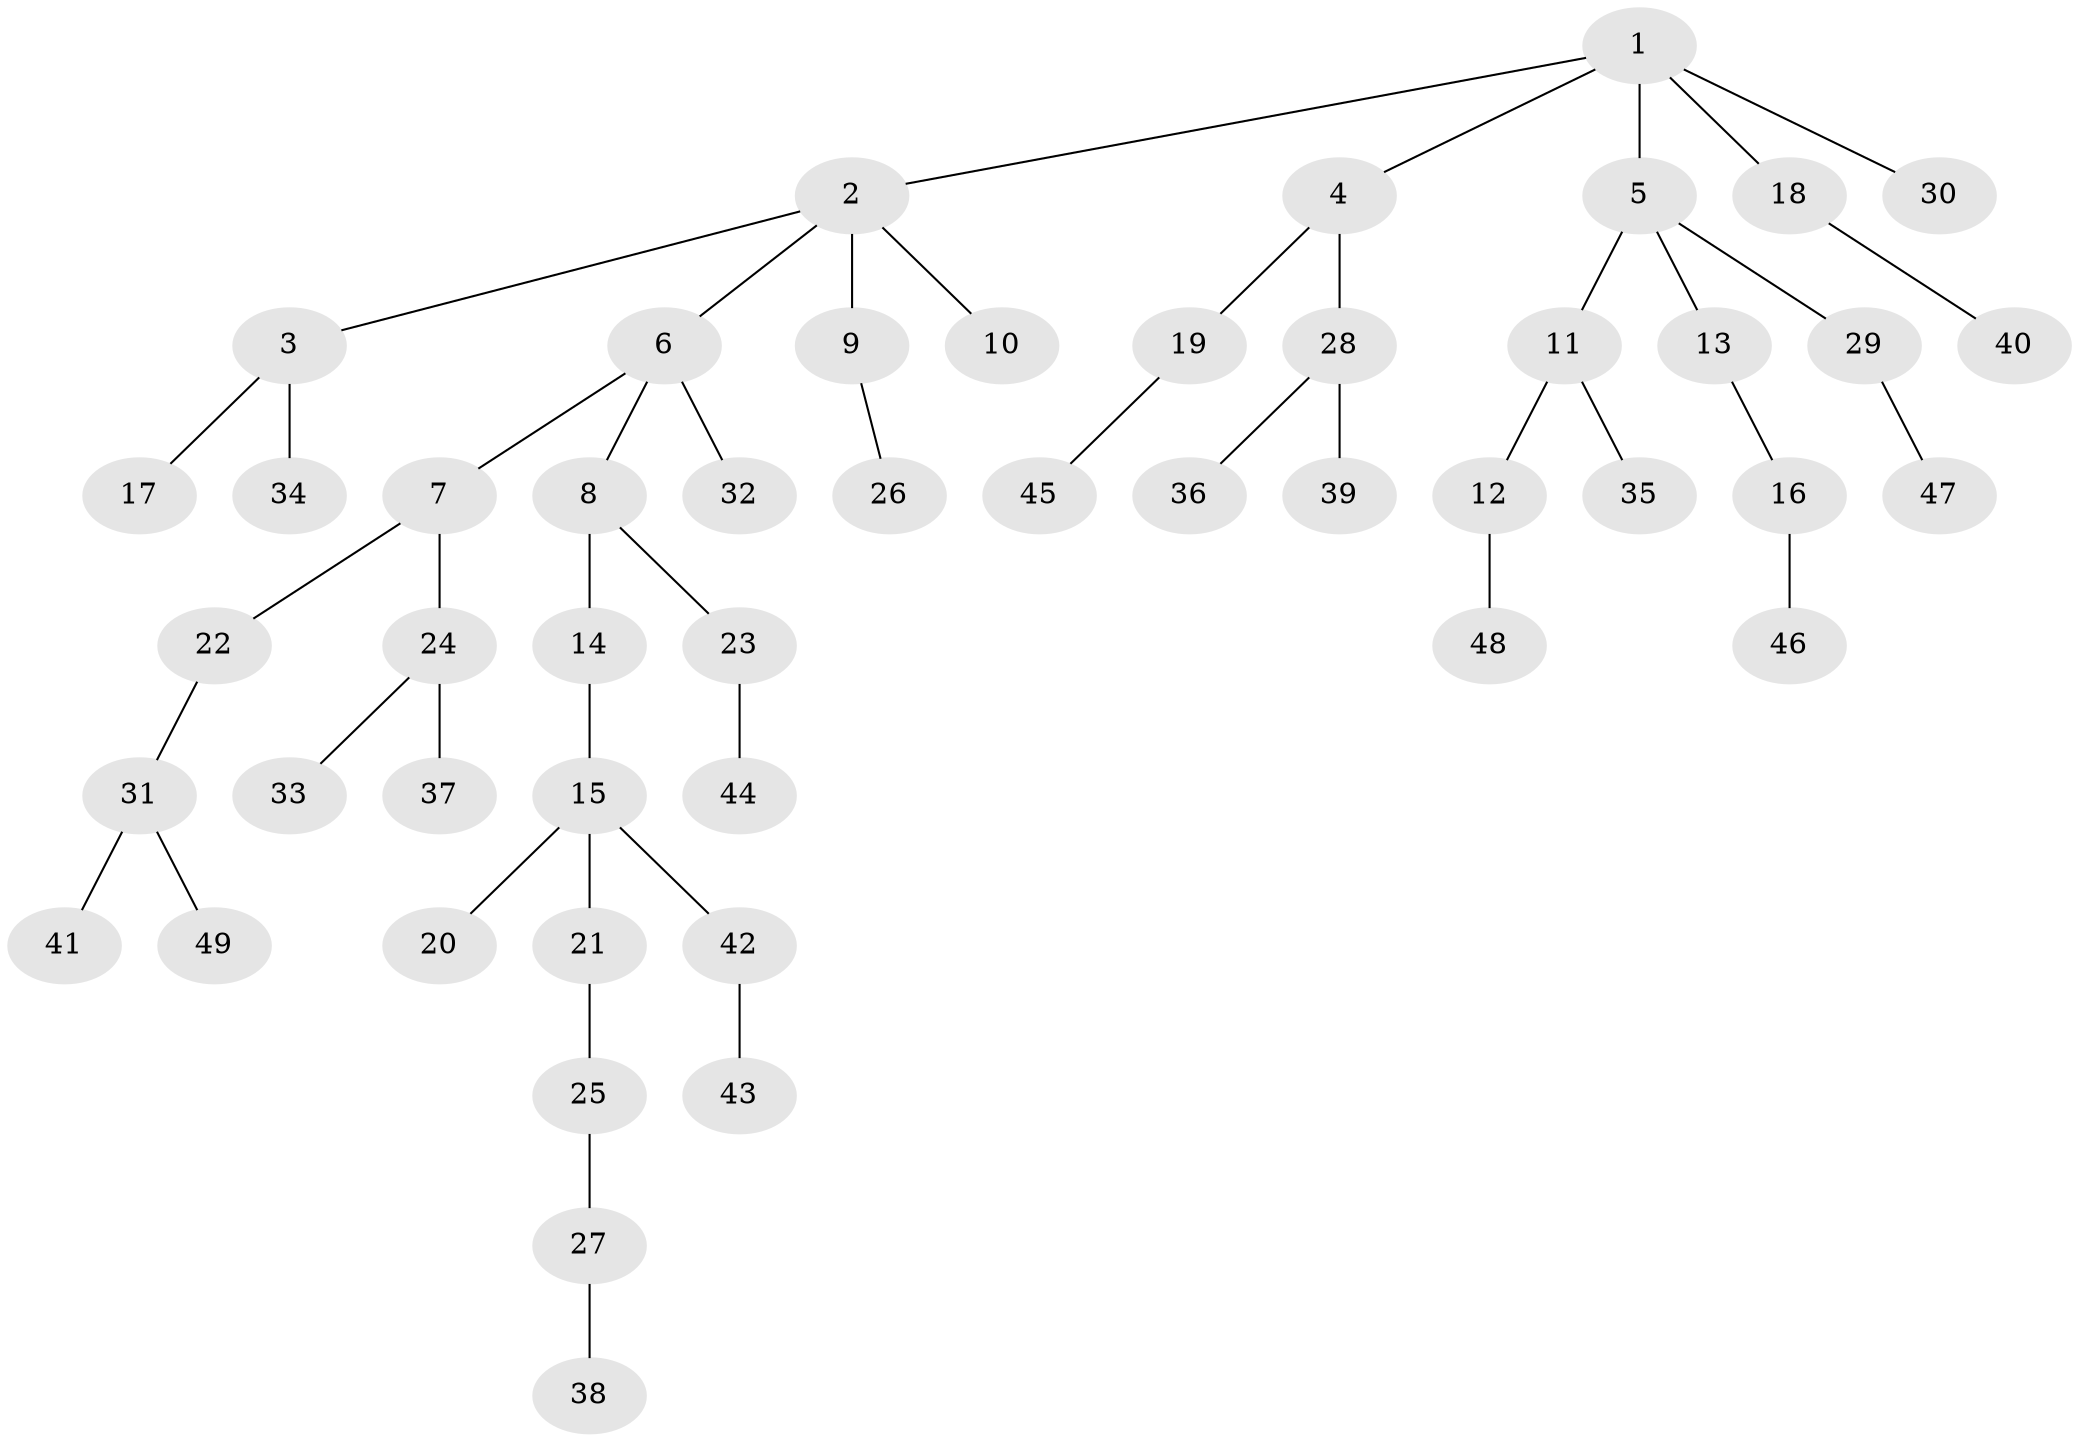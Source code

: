 // original degree distribution, {7: 0.02040816326530612, 4: 0.05102040816326531, 5: 0.061224489795918366, 2: 0.21428571428571427, 1: 0.5306122448979592, 3: 0.12244897959183673}
// Generated by graph-tools (version 1.1) at 2025/52/03/04/25 22:52:04]
// undirected, 49 vertices, 48 edges
graph export_dot {
  node [color=gray90,style=filled];
  1;
  2;
  3;
  4;
  5;
  6;
  7;
  8;
  9;
  10;
  11;
  12;
  13;
  14;
  15;
  16;
  17;
  18;
  19;
  20;
  21;
  22;
  23;
  24;
  25;
  26;
  27;
  28;
  29;
  30;
  31;
  32;
  33;
  34;
  35;
  36;
  37;
  38;
  39;
  40;
  41;
  42;
  43;
  44;
  45;
  46;
  47;
  48;
  49;
  1 -- 2 [weight=1.0];
  1 -- 4 [weight=1.0];
  1 -- 5 [weight=1.0];
  1 -- 18 [weight=1.0];
  1 -- 30 [weight=1.0];
  2 -- 3 [weight=1.0];
  2 -- 6 [weight=1.0];
  2 -- 9 [weight=1.0];
  2 -- 10 [weight=1.0];
  3 -- 17 [weight=1.0];
  3 -- 34 [weight=1.0];
  4 -- 19 [weight=1.0];
  4 -- 28 [weight=1.0];
  5 -- 11 [weight=1.0];
  5 -- 13 [weight=1.0];
  5 -- 29 [weight=1.0];
  6 -- 7 [weight=1.0];
  6 -- 8 [weight=1.0];
  6 -- 32 [weight=1.0];
  7 -- 22 [weight=1.0];
  7 -- 24 [weight=1.0];
  8 -- 14 [weight=1.0];
  8 -- 23 [weight=1.0];
  9 -- 26 [weight=1.0];
  11 -- 12 [weight=1.0];
  11 -- 35 [weight=1.0];
  12 -- 48 [weight=1.0];
  13 -- 16 [weight=1.0];
  14 -- 15 [weight=1.0];
  15 -- 20 [weight=1.0];
  15 -- 21 [weight=1.0];
  15 -- 42 [weight=1.0];
  16 -- 46 [weight=1.0];
  18 -- 40 [weight=1.0];
  19 -- 45 [weight=1.0];
  21 -- 25 [weight=1.0];
  22 -- 31 [weight=1.0];
  23 -- 44 [weight=1.0];
  24 -- 33 [weight=1.0];
  24 -- 37 [weight=1.0];
  25 -- 27 [weight=2.0];
  27 -- 38 [weight=1.0];
  28 -- 36 [weight=1.0];
  28 -- 39 [weight=1.0];
  29 -- 47 [weight=1.0];
  31 -- 41 [weight=1.0];
  31 -- 49 [weight=1.0];
  42 -- 43 [weight=1.0];
}
